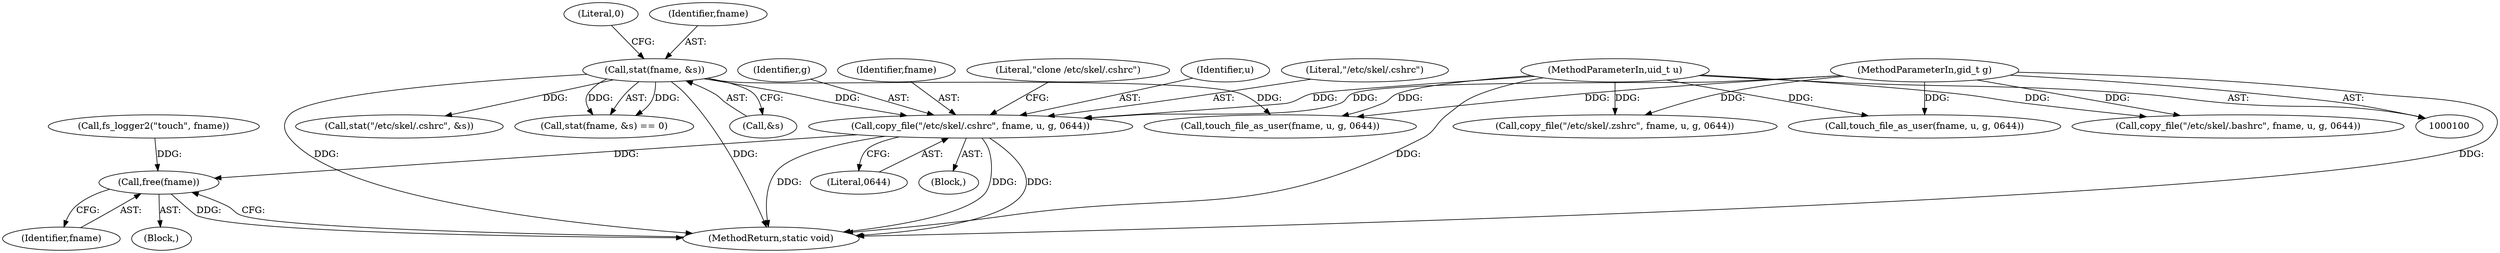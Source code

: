 digraph "0_firejail_38d418505e9ee2d326557e5639e8da49c298858f@API" {
"1000215" [label="(Call,copy_file(\"/etc/skel/.cshrc\", fname, u, g, 0644))"];
"1000201" [label="(Call,stat(fname, &s))"];
"1000102" [label="(MethodParameterIn,uid_t u)"];
"1000103" [label="(MethodParameterIn,gid_t g)"];
"1000233" [label="(Call,free(fname))"];
"1000103" [label="(MethodParameterIn,gid_t g)"];
"1000265" [label="(Call,copy_file(\"/etc/skel/.bashrc\", fname, u, g, 0644))"];
"1000215" [label="(Call,copy_file(\"/etc/skel/.cshrc\", fname, u, g, 0644))"];
"1000154" [label="(Call,copy_file(\"/etc/skel/.zshrc\", fname, u, g, 0644))"];
"1000219" [label="(Identifier,g)"];
"1000201" [label="(Call,stat(fname, &s))"];
"1000230" [label="(Call,fs_logger2(\"touch\", fname))"];
"1000217" [label="(Identifier,fname)"];
"1000203" [label="(Call,&s)"];
"1000222" [label="(Literal,\"clone /etc/skel/.cshrc\")"];
"1000220" [label="(Literal,0644)"];
"1000205" [label="(Literal,0)"];
"1000164" [label="(Call,touch_file_as_user(fname, u, g, 0644))"];
"1000218" [label="(Identifier,u)"];
"1000209" [label="(Call,stat(\"/etc/skel/.cshrc\", &s))"];
"1000186" [label="(Block,)"];
"1000234" [label="(Identifier,fname)"];
"1000275" [label="(MethodReturn,static void)"];
"1000233" [label="(Call,free(fname))"];
"1000216" [label="(Literal,\"/etc/skel/.cshrc\")"];
"1000214" [label="(Block,)"];
"1000102" [label="(MethodParameterIn,uid_t u)"];
"1000202" [label="(Identifier,fname)"];
"1000200" [label="(Call,stat(fname, &s) == 0)"];
"1000225" [label="(Call,touch_file_as_user(fname, u, g, 0644))"];
"1000215" -> "1000214"  [label="AST: "];
"1000215" -> "1000220"  [label="CFG: "];
"1000216" -> "1000215"  [label="AST: "];
"1000217" -> "1000215"  [label="AST: "];
"1000218" -> "1000215"  [label="AST: "];
"1000219" -> "1000215"  [label="AST: "];
"1000220" -> "1000215"  [label="AST: "];
"1000222" -> "1000215"  [label="CFG: "];
"1000215" -> "1000275"  [label="DDG: "];
"1000215" -> "1000275"  [label="DDG: "];
"1000215" -> "1000275"  [label="DDG: "];
"1000201" -> "1000215"  [label="DDG: "];
"1000102" -> "1000215"  [label="DDG: "];
"1000103" -> "1000215"  [label="DDG: "];
"1000215" -> "1000233"  [label="DDG: "];
"1000201" -> "1000200"  [label="AST: "];
"1000201" -> "1000203"  [label="CFG: "];
"1000202" -> "1000201"  [label="AST: "];
"1000203" -> "1000201"  [label="AST: "];
"1000205" -> "1000201"  [label="CFG: "];
"1000201" -> "1000275"  [label="DDG: "];
"1000201" -> "1000275"  [label="DDG: "];
"1000201" -> "1000200"  [label="DDG: "];
"1000201" -> "1000200"  [label="DDG: "];
"1000201" -> "1000209"  [label="DDG: "];
"1000201" -> "1000225"  [label="DDG: "];
"1000102" -> "1000100"  [label="AST: "];
"1000102" -> "1000275"  [label="DDG: "];
"1000102" -> "1000154"  [label="DDG: "];
"1000102" -> "1000164"  [label="DDG: "];
"1000102" -> "1000225"  [label="DDG: "];
"1000102" -> "1000265"  [label="DDG: "];
"1000103" -> "1000100"  [label="AST: "];
"1000103" -> "1000275"  [label="DDG: "];
"1000103" -> "1000154"  [label="DDG: "];
"1000103" -> "1000164"  [label="DDG: "];
"1000103" -> "1000225"  [label="DDG: "];
"1000103" -> "1000265"  [label="DDG: "];
"1000233" -> "1000186"  [label="AST: "];
"1000233" -> "1000234"  [label="CFG: "];
"1000234" -> "1000233"  [label="AST: "];
"1000275" -> "1000233"  [label="CFG: "];
"1000233" -> "1000275"  [label="DDG: "];
"1000230" -> "1000233"  [label="DDG: "];
}
